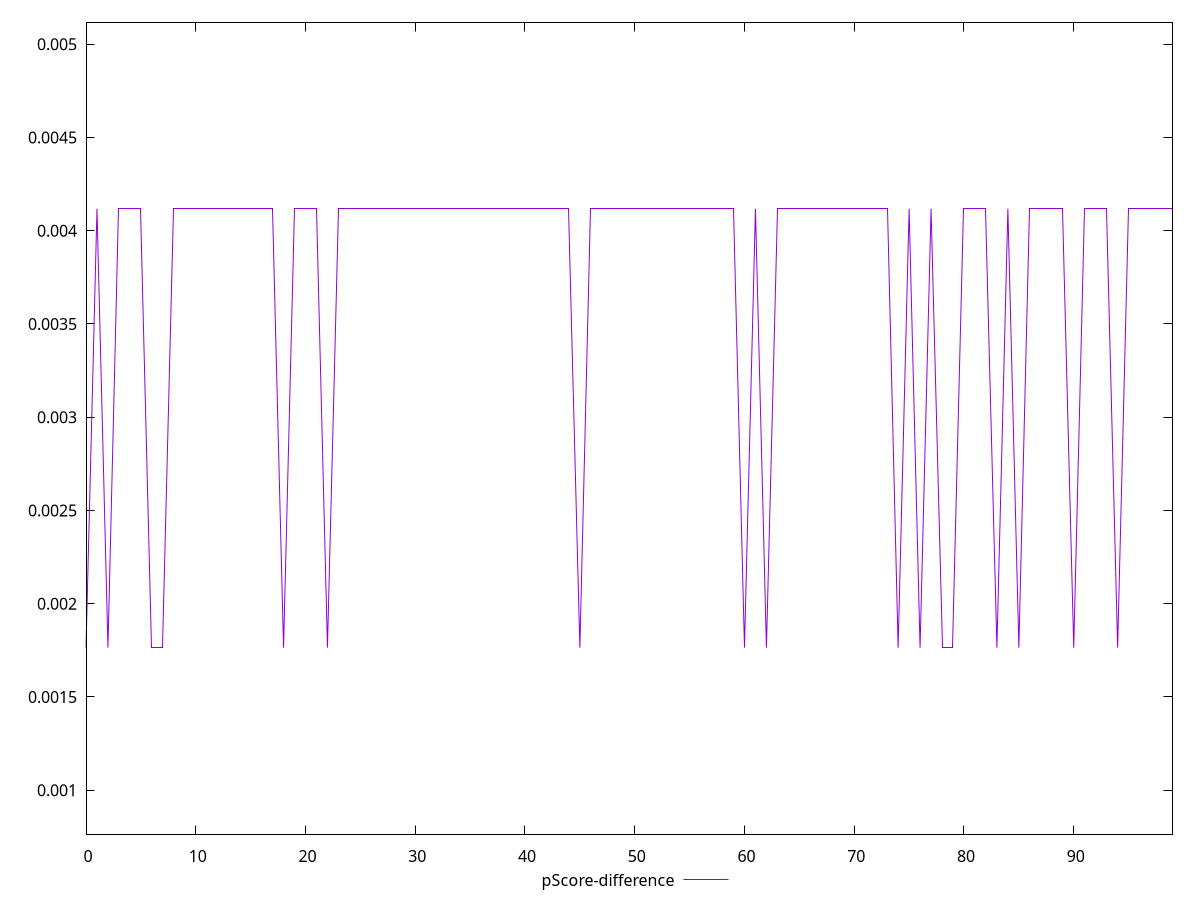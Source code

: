 reset

$pScoreDifference <<EOF
0 0.001764705882352946
1 0.004117647058823504
2 0.001764705882352946
3 0.004117647058823504
4 0.004117647058823504
5 0.004117647058823504
6 0.001764705882352946
7 0.001764705882352946
8 0.004117647058823504
9 0.004117647058823504
10 0.004117647058823504
11 0.004117647058823504
12 0.004117647058823504
13 0.004117647058823504
14 0.004117647058823504
15 0.004117647058823504
16 0.004117647058823504
17 0.004117647058823504
18 0.001764705882352946
19 0.004117647058823504
20 0.004117647058823504
21 0.004117647058823504
22 0.001764705882352946
23 0.004117647058823504
24 0.004117647058823504
25 0.004117647058823504
26 0.004117647058823504
27 0.004117647058823504
28 0.004117647058823504
29 0.004117647058823504
30 0.004117647058823504
31 0.004117647058823504
32 0.004117647058823504
33 0.004117647058823504
34 0.004117647058823504
35 0.004117647058823504
36 0.004117647058823504
37 0.004117647058823504
38 0.004117647058823504
39 0.004117647058823504
40 0.004117647058823504
41 0.004117647058823504
42 0.004117647058823504
43 0.004117647058823504
44 0.004117647058823504
45 0.001764705882352946
46 0.004117647058823504
47 0.004117647058823504
48 0.004117647058823504
49 0.004117647058823504
50 0.004117647058823504
51 0.004117647058823504
52 0.004117647058823504
53 0.004117647058823504
54 0.004117647058823504
55 0.004117647058823504
56 0.004117647058823504
57 0.004117647058823504
58 0.004117647058823504
59 0.004117647058823504
60 0.001764705882352946
61 0.004117647058823504
62 0.001764705882352946
63 0.004117647058823504
64 0.004117647058823504
65 0.004117647058823504
66 0.004117647058823504
67 0.004117647058823504
68 0.004117647058823504
69 0.004117647058823504
70 0.004117647058823504
71 0.004117647058823504
72 0.004117647058823504
73 0.004117647058823504
74 0.001764705882352946
75 0.004117647058823504
76 0.001764705882352946
77 0.004117647058823504
78 0.001764705882352946
79 0.001764705882352946
80 0.004117647058823504
81 0.004117647058823504
82 0.004117647058823504
83 0.001764705882352946
84 0.004117647058823504
85 0.001764705882352946
86 0.004117647058823504
87 0.004117647058823504
88 0.004117647058823504
89 0.004117647058823504
90 0.001764705882352946
91 0.004117647058823504
92 0.004117647058823504
93 0.004117647058823504
94 0.001764705882352946
95 0.004117647058823504
96 0.004117647058823504
97 0.004117647058823504
98 0.004117647058823504
99 0.004117647058823504
EOF

set key outside below
set xrange [0:99]
set yrange [0.000764705882352946:0.005117647058823504]
set trange [0.000764705882352946:0.005117647058823504]
set terminal svg size 640, 500 enhanced background rgb 'white'
set output "report_00025_2021-02-22T21:38:55.199Z/uses-webp-images/samples/pages+cached/pScore-difference/values.svg"

plot $pScoreDifference title "pScore-difference" with line

reset

